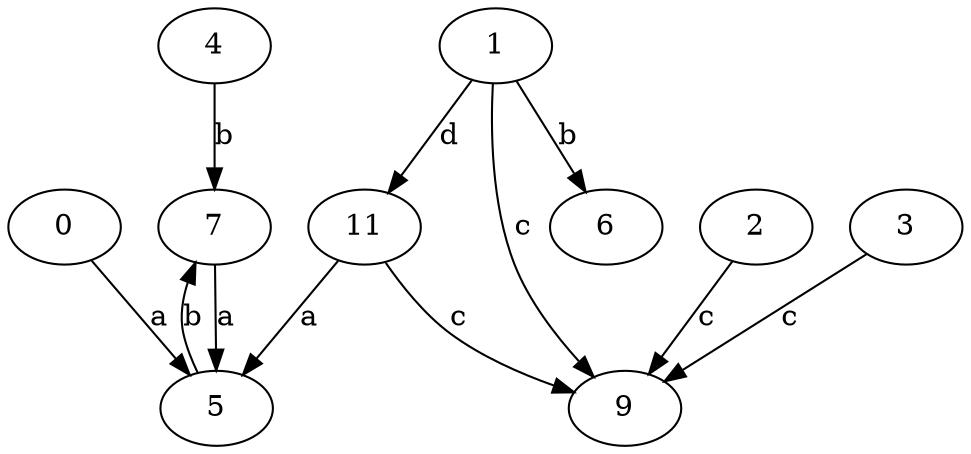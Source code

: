 strict digraph  {
4;
0;
1;
5;
6;
7;
2;
3;
9;
11;
4 -> 7  [label=b];
0 -> 5  [label=a];
1 -> 6  [label=b];
1 -> 9  [label=c];
1 -> 11  [label=d];
5 -> 7  [label=b];
7 -> 5  [label=a];
2 -> 9  [label=c];
3 -> 9  [label=c];
11 -> 5  [label=a];
11 -> 9  [label=c];
}
